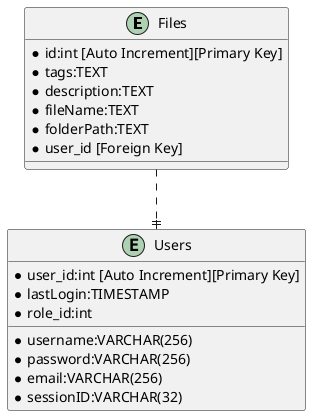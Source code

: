  @startuml
 entity Files{
        *id:int [Auto Increment][Primary Key]
        *tags:TEXT
        *description:TEXT
        *fileName:TEXT
        *folderPath:TEXT
        *user_id [Foreign Key]
    } 

    entity Users{
        *user_id:int [Auto Increment][Primary Key]
        *username:VARCHAR(256)
        *password:VARCHAR(256)
        *email:VARCHAR(256)
        *lastLogin:TIMESTAMP
        *sessionID:VARCHAR(32)
        *role_id:int
    }

    Files ..|| Users
@enduml